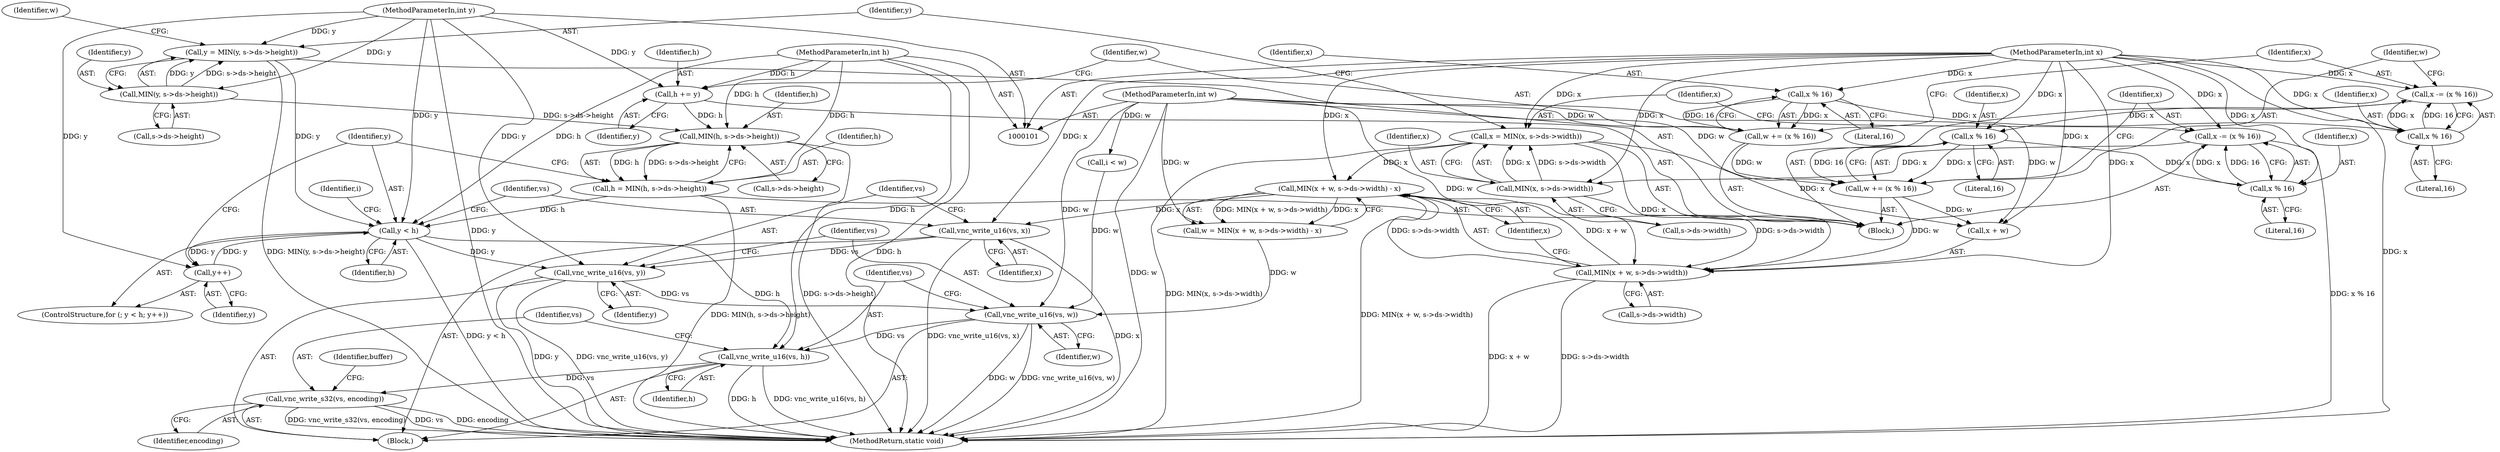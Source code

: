 digraph "0_qemu_9f64916da20eea67121d544698676295bbb105a7_10@API" {
"1000205" [label="(Call,vnc_write_u16(vs, y))"];
"1000202" [label="(Call,vnc_write_u16(vs, x))"];
"1000165" [label="(Call,MIN(x + w, s->ds->width) - x)"];
"1000166" [label="(Call,MIN(x + w, s->ds->width))"];
"1000145" [label="(Call,x = MIN(x, s->ds->width))"];
"1000147" [label="(Call,MIN(x, s->ds->width))"];
"1000140" [label="(Call,x -= (x % 16))"];
"1000142" [label="(Call,x % 16)"];
"1000137" [label="(Call,x % 16)"];
"1000130" [label="(Call,x -= (x % 16))"];
"1000132" [label="(Call,x % 16)"];
"1000127" [label="(Call,x % 16)"];
"1000103" [label="(MethodParameterIn,int x)"];
"1000135" [label="(Call,w += (x % 16))"];
"1000125" [label="(Call,w += (x % 16))"];
"1000105" [label="(MethodParameterIn,int w)"];
"1000186" [label="(Call,y < h)"];
"1000189" [label="(Call,y++)"];
"1000104" [label="(MethodParameterIn,int y)"];
"1000154" [label="(Call,y = MIN(y, s->ds->height))"];
"1000156" [label="(Call,MIN(y, s->ds->height))"];
"1000176" [label="(Call,h = MIN(h, s->ds->height))"];
"1000178" [label="(Call,MIN(h, s->ds->height))"];
"1000122" [label="(Call,h += y)"];
"1000106" [label="(MethodParameterIn,int h)"];
"1000208" [label="(Call,vnc_write_u16(vs, w))"];
"1000211" [label="(Call,vnc_write_u16(vs, h))"];
"1000214" [label="(Call,vnc_write_s32(vs, encoding))"];
"1000209" [label="(Identifier,vs)"];
"1000204" [label="(Identifier,x)"];
"1000143" [label="(Identifier,x)"];
"1000133" [label="(Identifier,x)"];
"1000190" [label="(Identifier,y)"];
"1000124" [label="(Identifier,y)"];
"1000177" [label="(Identifier,h)"];
"1000156" [label="(Call,MIN(y, s->ds->height))"];
"1000137" [label="(Call,x % 16)"];
"1000128" [label="(Identifier,x)"];
"1000141" [label="(Identifier,x)"];
"1000186" [label="(Call,y < h)"];
"1000134" [label="(Literal,16)"];
"1000123" [label="(Identifier,h)"];
"1000210" [label="(Identifier,w)"];
"1000203" [label="(Identifier,vs)"];
"1000195" [label="(Call,i < w)"];
"1000155" [label="(Identifier,y)"];
"1000166" [label="(Call,MIN(x + w, s->ds->width))"];
"1000125" [label="(Call,w += (x % 16))"];
"1000212" [label="(Identifier,vs)"];
"1000164" [label="(Identifier,w)"];
"1000140" [label="(Call,x -= (x % 16))"];
"1000142" [label="(Call,x % 16)"];
"1000105" [label="(MethodParameterIn,int w)"];
"1000187" [label="(Identifier,y)"];
"1000417" [label="(MethodReturn,static void)"];
"1000145" [label="(Call,x = MIN(x, s->ds->width))"];
"1000129" [label="(Literal,16)"];
"1000211" [label="(Call,vnc_write_u16(vs, h))"];
"1000138" [label="(Identifier,x)"];
"1000157" [label="(Identifier,y)"];
"1000127" [label="(Call,x % 16)"];
"1000214" [label="(Call,vnc_write_s32(vs, encoding))"];
"1000126" [label="(Identifier,w)"];
"1000144" [label="(Literal,16)"];
"1000130" [label="(Call,x -= (x % 16))"];
"1000205" [label="(Call,vnc_write_u16(vs, y))"];
"1000178" [label="(Call,MIN(h, s->ds->height))"];
"1000201" [label="(Block,)"];
"1000189" [label="(Call,y++)"];
"1000176" [label="(Call,h = MIN(h, s->ds->height))"];
"1000213" [label="(Identifier,h)"];
"1000107" [label="(Block,)"];
"1000170" [label="(Call,s->ds->width)"];
"1000103" [label="(MethodParameterIn,int x)"];
"1000135" [label="(Call,w += (x % 16))"];
"1000146" [label="(Identifier,x)"];
"1000106" [label="(MethodParameterIn,int h)"];
"1000139" [label="(Literal,16)"];
"1000215" [label="(Identifier,vs)"];
"1000175" [label="(Identifier,x)"];
"1000206" [label="(Identifier,vs)"];
"1000158" [label="(Call,s->ds->height)"];
"1000148" [label="(Identifier,x)"];
"1000180" [label="(Call,s->ds->height)"];
"1000163" [label="(Call,w = MIN(x + w, s->ds->width) - x)"];
"1000149" [label="(Call,s->ds->width)"];
"1000132" [label="(Call,x % 16)"];
"1000154" [label="(Call,y = MIN(y, s->ds->height))"];
"1000122" [label="(Call,h += y)"];
"1000208" [label="(Call,vnc_write_u16(vs, w))"];
"1000188" [label="(Identifier,h)"];
"1000216" [label="(Identifier,encoding)"];
"1000147" [label="(Call,MIN(x, s->ds->width))"];
"1000179" [label="(Identifier,h)"];
"1000202" [label="(Call,vnc_write_u16(vs, x))"];
"1000131" [label="(Identifier,x)"];
"1000167" [label="(Call,x + w)"];
"1000104" [label="(MethodParameterIn,int y)"];
"1000185" [label="(ControlStructure,for (; y < h; y++))"];
"1000193" [label="(Identifier,i)"];
"1000222" [label="(Identifier,buffer)"];
"1000207" [label="(Identifier,y)"];
"1000165" [label="(Call,MIN(x + w, s->ds->width) - x)"];
"1000136" [label="(Identifier,w)"];
"1000205" -> "1000201"  [label="AST: "];
"1000205" -> "1000207"  [label="CFG: "];
"1000206" -> "1000205"  [label="AST: "];
"1000207" -> "1000205"  [label="AST: "];
"1000209" -> "1000205"  [label="CFG: "];
"1000205" -> "1000417"  [label="DDG: y"];
"1000205" -> "1000417"  [label="DDG: vnc_write_u16(vs, y)"];
"1000202" -> "1000205"  [label="DDG: vs"];
"1000186" -> "1000205"  [label="DDG: y"];
"1000104" -> "1000205"  [label="DDG: y"];
"1000205" -> "1000208"  [label="DDG: vs"];
"1000202" -> "1000201"  [label="AST: "];
"1000202" -> "1000204"  [label="CFG: "];
"1000203" -> "1000202"  [label="AST: "];
"1000204" -> "1000202"  [label="AST: "];
"1000206" -> "1000202"  [label="CFG: "];
"1000202" -> "1000417"  [label="DDG: vnc_write_u16(vs, x)"];
"1000202" -> "1000417"  [label="DDG: x"];
"1000165" -> "1000202"  [label="DDG: x"];
"1000103" -> "1000202"  [label="DDG: x"];
"1000165" -> "1000163"  [label="AST: "];
"1000165" -> "1000175"  [label="CFG: "];
"1000166" -> "1000165"  [label="AST: "];
"1000175" -> "1000165"  [label="AST: "];
"1000163" -> "1000165"  [label="CFG: "];
"1000165" -> "1000417"  [label="DDG: MIN(x + w, s->ds->width)"];
"1000165" -> "1000163"  [label="DDG: MIN(x + w, s->ds->width)"];
"1000165" -> "1000163"  [label="DDG: x"];
"1000166" -> "1000165"  [label="DDG: x + w"];
"1000166" -> "1000165"  [label="DDG: s->ds->width"];
"1000103" -> "1000165"  [label="DDG: x"];
"1000145" -> "1000165"  [label="DDG: x"];
"1000166" -> "1000170"  [label="CFG: "];
"1000167" -> "1000166"  [label="AST: "];
"1000170" -> "1000166"  [label="AST: "];
"1000175" -> "1000166"  [label="CFG: "];
"1000166" -> "1000417"  [label="DDG: x + w"];
"1000166" -> "1000417"  [label="DDG: s->ds->width"];
"1000145" -> "1000166"  [label="DDG: x"];
"1000103" -> "1000166"  [label="DDG: x"];
"1000135" -> "1000166"  [label="DDG: w"];
"1000105" -> "1000166"  [label="DDG: w"];
"1000147" -> "1000166"  [label="DDG: s->ds->width"];
"1000145" -> "1000107"  [label="AST: "];
"1000145" -> "1000147"  [label="CFG: "];
"1000146" -> "1000145"  [label="AST: "];
"1000147" -> "1000145"  [label="AST: "];
"1000155" -> "1000145"  [label="CFG: "];
"1000145" -> "1000417"  [label="DDG: MIN(x, s->ds->width)"];
"1000147" -> "1000145"  [label="DDG: x"];
"1000147" -> "1000145"  [label="DDG: s->ds->width"];
"1000103" -> "1000145"  [label="DDG: x"];
"1000145" -> "1000167"  [label="DDG: x"];
"1000147" -> "1000149"  [label="CFG: "];
"1000148" -> "1000147"  [label="AST: "];
"1000149" -> "1000147"  [label="AST: "];
"1000140" -> "1000147"  [label="DDG: x"];
"1000103" -> "1000147"  [label="DDG: x"];
"1000140" -> "1000107"  [label="AST: "];
"1000140" -> "1000142"  [label="CFG: "];
"1000141" -> "1000140"  [label="AST: "];
"1000142" -> "1000140"  [label="AST: "];
"1000146" -> "1000140"  [label="CFG: "];
"1000140" -> "1000417"  [label="DDG: x % 16"];
"1000142" -> "1000140"  [label="DDG: x"];
"1000142" -> "1000140"  [label="DDG: 16"];
"1000103" -> "1000140"  [label="DDG: x"];
"1000142" -> "1000144"  [label="CFG: "];
"1000143" -> "1000142"  [label="AST: "];
"1000144" -> "1000142"  [label="AST: "];
"1000137" -> "1000142"  [label="DDG: x"];
"1000103" -> "1000142"  [label="DDG: x"];
"1000137" -> "1000135"  [label="AST: "];
"1000137" -> "1000139"  [label="CFG: "];
"1000138" -> "1000137"  [label="AST: "];
"1000139" -> "1000137"  [label="AST: "];
"1000135" -> "1000137"  [label="CFG: "];
"1000137" -> "1000135"  [label="DDG: x"];
"1000137" -> "1000135"  [label="DDG: 16"];
"1000130" -> "1000137"  [label="DDG: x"];
"1000103" -> "1000137"  [label="DDG: x"];
"1000130" -> "1000107"  [label="AST: "];
"1000130" -> "1000132"  [label="CFG: "];
"1000131" -> "1000130"  [label="AST: "];
"1000132" -> "1000130"  [label="AST: "];
"1000136" -> "1000130"  [label="CFG: "];
"1000132" -> "1000130"  [label="DDG: x"];
"1000132" -> "1000130"  [label="DDG: 16"];
"1000103" -> "1000130"  [label="DDG: x"];
"1000132" -> "1000134"  [label="CFG: "];
"1000133" -> "1000132"  [label="AST: "];
"1000134" -> "1000132"  [label="AST: "];
"1000127" -> "1000132"  [label="DDG: x"];
"1000103" -> "1000132"  [label="DDG: x"];
"1000127" -> "1000125"  [label="AST: "];
"1000127" -> "1000129"  [label="CFG: "];
"1000128" -> "1000127"  [label="AST: "];
"1000129" -> "1000127"  [label="AST: "];
"1000125" -> "1000127"  [label="CFG: "];
"1000127" -> "1000125"  [label="DDG: x"];
"1000127" -> "1000125"  [label="DDG: 16"];
"1000103" -> "1000127"  [label="DDG: x"];
"1000103" -> "1000101"  [label="AST: "];
"1000103" -> "1000417"  [label="DDG: x"];
"1000103" -> "1000167"  [label="DDG: x"];
"1000135" -> "1000107"  [label="AST: "];
"1000136" -> "1000135"  [label="AST: "];
"1000141" -> "1000135"  [label="CFG: "];
"1000125" -> "1000135"  [label="DDG: w"];
"1000105" -> "1000135"  [label="DDG: w"];
"1000135" -> "1000167"  [label="DDG: w"];
"1000125" -> "1000107"  [label="AST: "];
"1000126" -> "1000125"  [label="AST: "];
"1000131" -> "1000125"  [label="CFG: "];
"1000105" -> "1000125"  [label="DDG: w"];
"1000105" -> "1000101"  [label="AST: "];
"1000105" -> "1000417"  [label="DDG: w"];
"1000105" -> "1000163"  [label="DDG: w"];
"1000105" -> "1000167"  [label="DDG: w"];
"1000105" -> "1000195"  [label="DDG: w"];
"1000105" -> "1000208"  [label="DDG: w"];
"1000186" -> "1000185"  [label="AST: "];
"1000186" -> "1000188"  [label="CFG: "];
"1000187" -> "1000186"  [label="AST: "];
"1000188" -> "1000186"  [label="AST: "];
"1000193" -> "1000186"  [label="CFG: "];
"1000203" -> "1000186"  [label="CFG: "];
"1000186" -> "1000417"  [label="DDG: y < h"];
"1000189" -> "1000186"  [label="DDG: y"];
"1000154" -> "1000186"  [label="DDG: y"];
"1000104" -> "1000186"  [label="DDG: y"];
"1000176" -> "1000186"  [label="DDG: h"];
"1000106" -> "1000186"  [label="DDG: h"];
"1000186" -> "1000189"  [label="DDG: y"];
"1000186" -> "1000211"  [label="DDG: h"];
"1000189" -> "1000185"  [label="AST: "];
"1000189" -> "1000190"  [label="CFG: "];
"1000190" -> "1000189"  [label="AST: "];
"1000187" -> "1000189"  [label="CFG: "];
"1000104" -> "1000189"  [label="DDG: y"];
"1000104" -> "1000101"  [label="AST: "];
"1000104" -> "1000417"  [label="DDG: y"];
"1000104" -> "1000122"  [label="DDG: y"];
"1000104" -> "1000154"  [label="DDG: y"];
"1000104" -> "1000156"  [label="DDG: y"];
"1000154" -> "1000107"  [label="AST: "];
"1000154" -> "1000156"  [label="CFG: "];
"1000155" -> "1000154"  [label="AST: "];
"1000156" -> "1000154"  [label="AST: "];
"1000164" -> "1000154"  [label="CFG: "];
"1000154" -> "1000417"  [label="DDG: MIN(y, s->ds->height)"];
"1000156" -> "1000154"  [label="DDG: y"];
"1000156" -> "1000154"  [label="DDG: s->ds->height"];
"1000156" -> "1000158"  [label="CFG: "];
"1000157" -> "1000156"  [label="AST: "];
"1000158" -> "1000156"  [label="AST: "];
"1000156" -> "1000178"  [label="DDG: s->ds->height"];
"1000176" -> "1000107"  [label="AST: "];
"1000176" -> "1000178"  [label="CFG: "];
"1000177" -> "1000176"  [label="AST: "];
"1000178" -> "1000176"  [label="AST: "];
"1000187" -> "1000176"  [label="CFG: "];
"1000176" -> "1000417"  [label="DDG: MIN(h, s->ds->height)"];
"1000178" -> "1000176"  [label="DDG: h"];
"1000178" -> "1000176"  [label="DDG: s->ds->height"];
"1000106" -> "1000176"  [label="DDG: h"];
"1000178" -> "1000180"  [label="CFG: "];
"1000179" -> "1000178"  [label="AST: "];
"1000180" -> "1000178"  [label="AST: "];
"1000178" -> "1000417"  [label="DDG: s->ds->height"];
"1000122" -> "1000178"  [label="DDG: h"];
"1000106" -> "1000178"  [label="DDG: h"];
"1000122" -> "1000107"  [label="AST: "];
"1000122" -> "1000124"  [label="CFG: "];
"1000123" -> "1000122"  [label="AST: "];
"1000124" -> "1000122"  [label="AST: "];
"1000126" -> "1000122"  [label="CFG: "];
"1000106" -> "1000122"  [label="DDG: h"];
"1000106" -> "1000101"  [label="AST: "];
"1000106" -> "1000417"  [label="DDG: h"];
"1000106" -> "1000211"  [label="DDG: h"];
"1000208" -> "1000201"  [label="AST: "];
"1000208" -> "1000210"  [label="CFG: "];
"1000209" -> "1000208"  [label="AST: "];
"1000210" -> "1000208"  [label="AST: "];
"1000212" -> "1000208"  [label="CFG: "];
"1000208" -> "1000417"  [label="DDG: w"];
"1000208" -> "1000417"  [label="DDG: vnc_write_u16(vs, w)"];
"1000163" -> "1000208"  [label="DDG: w"];
"1000195" -> "1000208"  [label="DDG: w"];
"1000208" -> "1000211"  [label="DDG: vs"];
"1000211" -> "1000201"  [label="AST: "];
"1000211" -> "1000213"  [label="CFG: "];
"1000212" -> "1000211"  [label="AST: "];
"1000213" -> "1000211"  [label="AST: "];
"1000215" -> "1000211"  [label="CFG: "];
"1000211" -> "1000417"  [label="DDG: h"];
"1000211" -> "1000417"  [label="DDG: vnc_write_u16(vs, h)"];
"1000211" -> "1000214"  [label="DDG: vs"];
"1000214" -> "1000201"  [label="AST: "];
"1000214" -> "1000216"  [label="CFG: "];
"1000215" -> "1000214"  [label="AST: "];
"1000216" -> "1000214"  [label="AST: "];
"1000222" -> "1000214"  [label="CFG: "];
"1000214" -> "1000417"  [label="DDG: encoding"];
"1000214" -> "1000417"  [label="DDG: vnc_write_s32(vs, encoding)"];
"1000214" -> "1000417"  [label="DDG: vs"];
}
